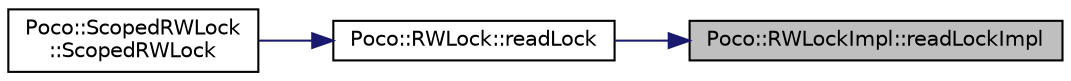 digraph "Poco::RWLockImpl::readLockImpl"
{
 // LATEX_PDF_SIZE
  edge [fontname="Helvetica",fontsize="10",labelfontname="Helvetica",labelfontsize="10"];
  node [fontname="Helvetica",fontsize="10",shape=record];
  rankdir="RL";
  Node1 [label="Poco::RWLockImpl::readLockImpl",height=0.2,width=0.4,color="black", fillcolor="grey75", style="filled", fontcolor="black",tooltip=" "];
  Node1 -> Node2 [dir="back",color="midnightblue",fontsize="10",style="solid"];
  Node2 [label="Poco::RWLock::readLock",height=0.2,width=0.4,color="black", fillcolor="white", style="filled",URL="$classPoco_1_1RWLock.html#ad7ef3afa2abd3691a1f12a6fec095807",tooltip="Destroys the Reader/Writer lock."];
  Node2 -> Node3 [dir="back",color="midnightblue",fontsize="10",style="solid"];
  Node3 [label="Poco::ScopedRWLock\l::ScopedRWLock",height=0.2,width=0.4,color="black", fillcolor="white", style="filled",URL="$classPoco_1_1ScopedRWLock.html#a1eb52e49a5018afd601f5e6d7ed938d5",tooltip=" "];
}
